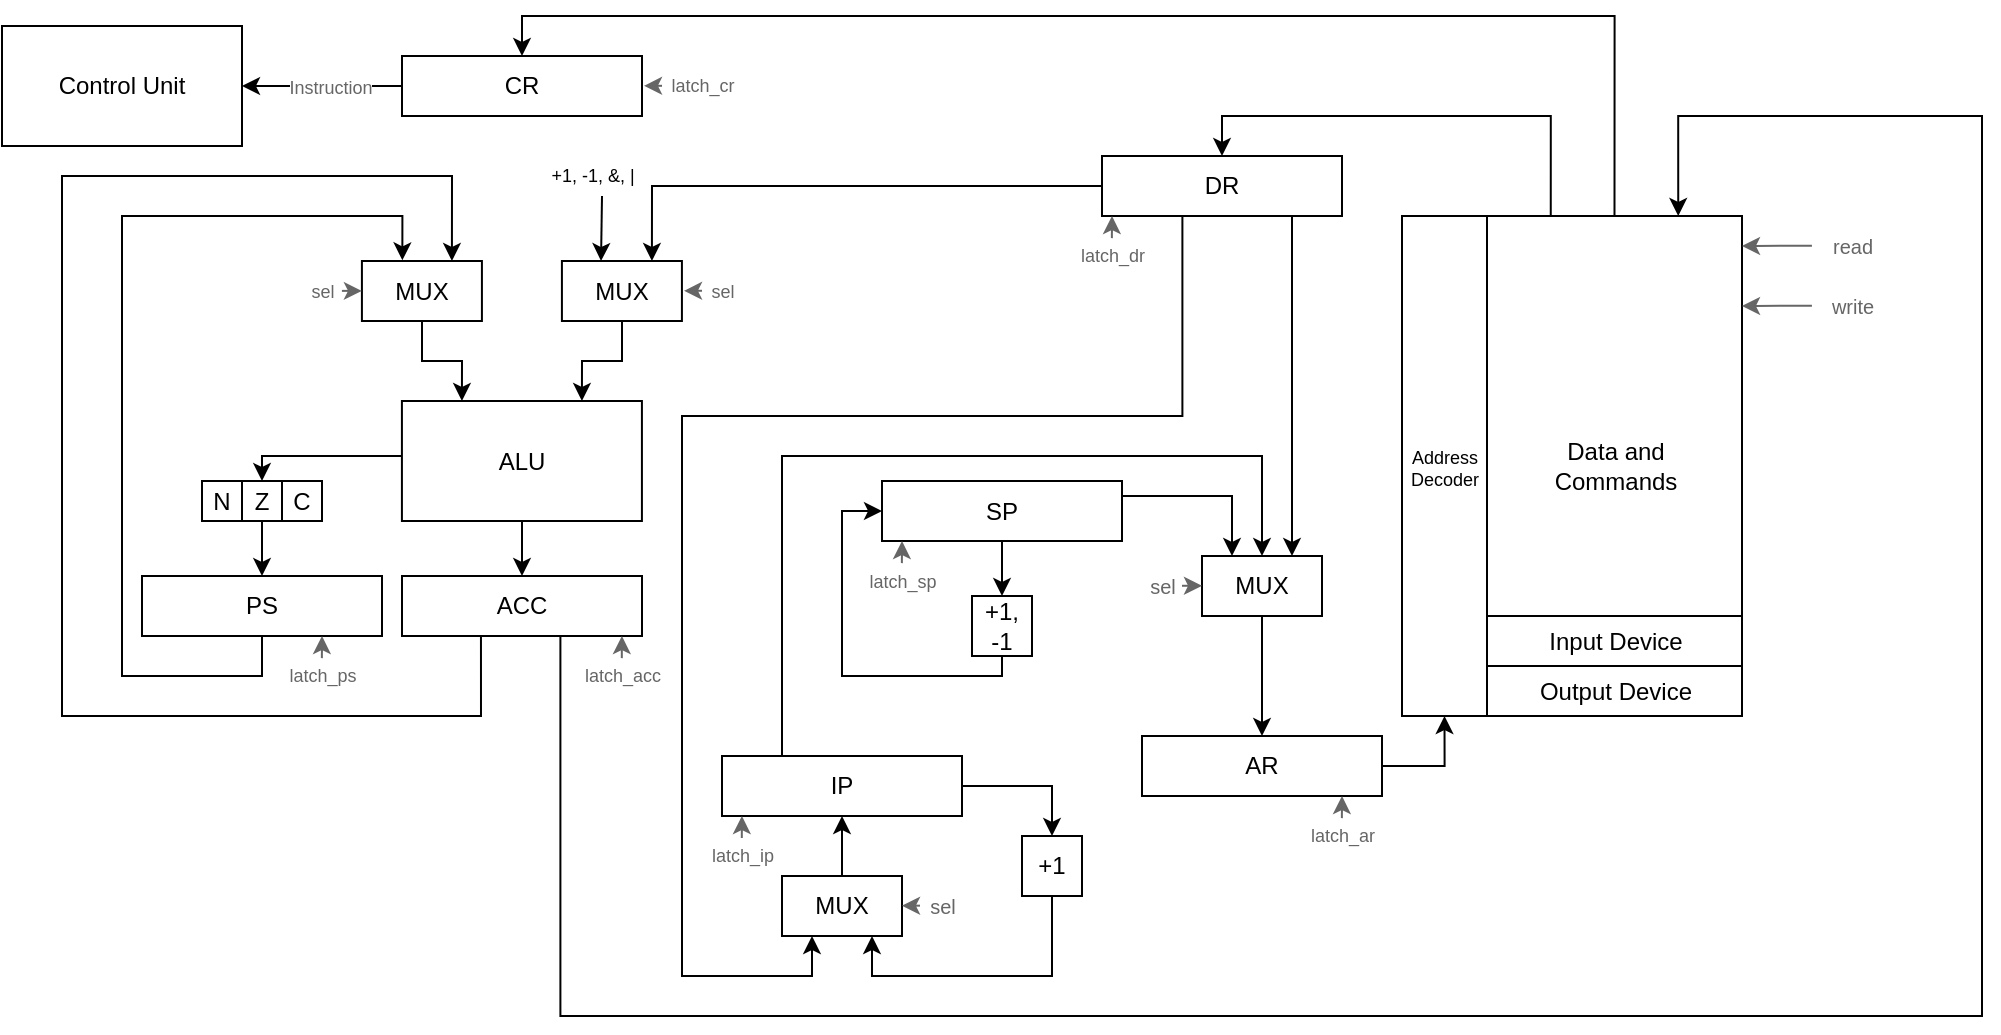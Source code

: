 <mxfile version="24.4.0" type="device">
  <diagram name="Page-1" id="nYb2lsMFF0q6Eh0Rql9e">
    <mxGraphModel dx="1838" dy="1069" grid="1" gridSize="10" guides="1" tooltips="1" connect="1" arrows="1" fold="1" page="1" pageScale="1" pageWidth="850" pageHeight="1100" math="0" shadow="0">
      <root>
        <mxCell id="0" />
        <mxCell id="1" parent="0" />
        <mxCell id="Y8FchGNcaJMsuCtOPCrg-1" value="" style="group" parent="1" vertex="1" connectable="0">
          <mxGeometry x="710" y="140" width="170" height="250" as="geometry" />
        </mxCell>
        <mxCell id="Y8FchGNcaJMsuCtOPCrg-2" value="Data and&lt;div&gt;Commands&lt;/div&gt;" style="rounded=0;whiteSpace=wrap;html=1;" parent="Y8FchGNcaJMsuCtOPCrg-1" vertex="1">
          <mxGeometry x="42.5" width="127.5" height="250" as="geometry" />
        </mxCell>
        <mxCell id="Y8FchGNcaJMsuCtOPCrg-3" value="Output Device" style="rounded=0;whiteSpace=wrap;html=1;" parent="Y8FchGNcaJMsuCtOPCrg-1" vertex="1">
          <mxGeometry x="42.5" y="225" width="127.5" height="25" as="geometry" />
        </mxCell>
        <mxCell id="Y8FchGNcaJMsuCtOPCrg-4" value="Input Device" style="rounded=0;whiteSpace=wrap;html=1;" parent="Y8FchGNcaJMsuCtOPCrg-1" vertex="1">
          <mxGeometry x="42.5" y="200" width="127.5" height="25" as="geometry" />
        </mxCell>
        <mxCell id="rDXczYrMf-45ugnLOg3N-38" value="&lt;font style=&quot;font-size: 9px;&quot;&gt;Address&lt;/font&gt;&lt;div style=&quot;font-size: 9px;&quot;&gt;&lt;font style=&quot;font-size: 9px;&quot;&gt;Decoder&lt;/font&gt;&lt;/div&gt;" style="rounded=0;whiteSpace=wrap;html=1;" parent="Y8FchGNcaJMsuCtOPCrg-1" vertex="1">
          <mxGeometry width="42.5" height="250" as="geometry" />
        </mxCell>
        <mxCell id="Y8FchGNcaJMsuCtOPCrg-8" value="" style="group" parent="1" vertex="1" connectable="0">
          <mxGeometry x="880" y="140" width="80" height="30" as="geometry" />
        </mxCell>
        <mxCell id="Y8FchGNcaJMsuCtOPCrg-9" value="" style="endArrow=classic;html=1;rounded=0;strokeColor=#666666;exitX=-0.001;exitY=0.495;exitDx=0;exitDy=0;exitPerimeter=0;" parent="Y8FchGNcaJMsuCtOPCrg-8" source="Y8FchGNcaJMsuCtOPCrg-10" edge="1">
          <mxGeometry width="50" height="50" relative="1" as="geometry">
            <mxPoint y="-10" as="sourcePoint" />
            <mxPoint y="15" as="targetPoint" />
          </mxGeometry>
        </mxCell>
        <mxCell id="Y8FchGNcaJMsuCtOPCrg-10" value="&lt;font style=&quot;font-size: 10px;&quot;&gt;read&lt;/font&gt;" style="text;html=1;align=center;verticalAlign=middle;resizable=0;points=[];autosize=1;strokeColor=none;fillColor=none;fontColor=#666666;" parent="Y8FchGNcaJMsuCtOPCrg-8" vertex="1">
          <mxGeometry x="35" width="40" height="30" as="geometry" />
        </mxCell>
        <mxCell id="Y8FchGNcaJMsuCtOPCrg-11" value="" style="endArrow=classic;html=1;rounded=0;strokeColor=#666666;exitX=-0.001;exitY=0.495;exitDx=0;exitDy=0;exitPerimeter=0;" parent="1" source="Y8FchGNcaJMsuCtOPCrg-12" edge="1">
          <mxGeometry width="50" height="50" relative="1" as="geometry">
            <mxPoint x="880" y="160" as="sourcePoint" />
            <mxPoint x="880" y="185" as="targetPoint" />
          </mxGeometry>
        </mxCell>
        <mxCell id="Y8FchGNcaJMsuCtOPCrg-12" value="&lt;font style=&quot;font-size: 10px;&quot;&gt;write&lt;/font&gt;" style="text;html=1;align=center;verticalAlign=middle;resizable=0;points=[];autosize=1;strokeColor=none;fillColor=none;fontColor=#666666;" parent="1" vertex="1">
          <mxGeometry x="915" y="170" width="40" height="30" as="geometry" />
        </mxCell>
        <mxCell id="rDXczYrMf-45ugnLOg3N-49" style="edgeStyle=orthogonalEdgeStyle;rounded=0;orthogonalLoop=1;jettySize=auto;html=1;entryX=0.25;entryY=0;entryDx=0;entryDy=0;exitX=1;exitY=0.5;exitDx=0;exitDy=0;" parent="1" source="Y8FchGNcaJMsuCtOPCrg-30" target="rDXczYrMf-45ugnLOg3N-47" edge="1">
          <mxGeometry relative="1" as="geometry">
            <mxPoint x="580" y="390" as="targetPoint" />
            <Array as="points">
              <mxPoint x="570" y="280" />
              <mxPoint x="625" y="280" />
            </Array>
          </mxGeometry>
        </mxCell>
        <mxCell id="rDXczYrMf-45ugnLOg3N-55" style="edgeStyle=orthogonalEdgeStyle;rounded=0;orthogonalLoop=1;jettySize=auto;html=1;" parent="1" source="Y8FchGNcaJMsuCtOPCrg-30" target="rDXczYrMf-45ugnLOg3N-56" edge="1">
          <mxGeometry relative="1" as="geometry">
            <mxPoint x="490" y="400" as="targetPoint" />
          </mxGeometry>
        </mxCell>
        <mxCell id="Y8FchGNcaJMsuCtOPCrg-30" value="SP" style="rounded=0;whiteSpace=wrap;html=1;" parent="1" vertex="1">
          <mxGeometry x="450" y="272.5" width="120" height="30" as="geometry" />
        </mxCell>
        <mxCell id="rDXczYrMf-45ugnLOg3N-37" style="edgeStyle=orthogonalEdgeStyle;rounded=0;orthogonalLoop=1;jettySize=auto;html=1;exitX=1;exitY=0.5;exitDx=0;exitDy=0;entryX=0.5;entryY=1;entryDx=0;entryDy=0;" parent="1" source="Y8FchGNcaJMsuCtOPCrg-31" target="rDXczYrMf-45ugnLOg3N-38" edge="1">
          <mxGeometry relative="1" as="geometry">
            <mxPoint x="770" y="410" as="targetPoint" />
            <Array as="points">
              <mxPoint x="731" y="415" />
            </Array>
          </mxGeometry>
        </mxCell>
        <mxCell id="Y8FchGNcaJMsuCtOPCrg-31" value="AR" style="rounded=0;whiteSpace=wrap;html=1;" parent="1" vertex="1">
          <mxGeometry x="580" y="400" width="120" height="30" as="geometry" />
        </mxCell>
        <mxCell id="rDXczYrMf-45ugnLOg3N-25" style="edgeStyle=orthogonalEdgeStyle;rounded=0;orthogonalLoop=1;jettySize=auto;html=1;exitX=0.25;exitY=0;exitDx=0;exitDy=0;entryX=0.5;entryY=0;entryDx=0;entryDy=0;" parent="1" source="Y8FchGNcaJMsuCtOPCrg-32" target="rDXczYrMf-45ugnLOg3N-47" edge="1">
          <mxGeometry relative="1" as="geometry">
            <mxPoint x="460" y="530" as="sourcePoint" />
            <mxPoint x="630" y="390" as="targetPoint" />
            <Array as="points">
              <mxPoint x="400" y="260" />
              <mxPoint x="640" y="260" />
            </Array>
          </mxGeometry>
        </mxCell>
        <mxCell id="rDXczYrMf-45ugnLOg3N-33" style="edgeStyle=orthogonalEdgeStyle;rounded=0;orthogonalLoop=1;jettySize=auto;html=1;exitX=1;exitY=0.5;exitDx=0;exitDy=0;entryX=0.5;entryY=0;entryDx=0;entryDy=0;" parent="1" source="Y8FchGNcaJMsuCtOPCrg-32" target="rDXczYrMf-45ugnLOg3N-34" edge="1">
          <mxGeometry relative="1" as="geometry">
            <mxPoint x="530" y="530" as="targetPoint" />
            <mxPoint x="470" y="545" as="sourcePoint" />
            <Array as="points">
              <mxPoint x="535" y="425" />
            </Array>
          </mxGeometry>
        </mxCell>
        <mxCell id="Y8FchGNcaJMsuCtOPCrg-32" value="IP" style="rounded=0;whiteSpace=wrap;html=1;" parent="1" vertex="1">
          <mxGeometry x="370" y="410" width="120" height="30" as="geometry" />
        </mxCell>
        <mxCell id="rDXczYrMf-45ugnLOg3N-1" style="edgeStyle=orthogonalEdgeStyle;rounded=0;orthogonalLoop=1;jettySize=auto;html=1;entryX=0.75;entryY=0;entryDx=0;entryDy=0;exitX=0.66;exitY=1;exitDx=0;exitDy=0;exitPerimeter=0;" parent="1" source="Y8FchGNcaJMsuCtOPCrg-33" target="Y8FchGNcaJMsuCtOPCrg-2" edge="1">
          <mxGeometry relative="1" as="geometry">
            <mxPoint x="280" y="360" as="sourcePoint" />
            <mxPoint x="920" y="100" as="targetPoint" />
            <Array as="points">
              <mxPoint x="289" y="540" />
              <mxPoint x="1000" y="540" />
              <mxPoint x="1000" y="90" />
              <mxPoint x="848" y="90" />
            </Array>
          </mxGeometry>
        </mxCell>
        <mxCell id="rDXczYrMf-45ugnLOg3N-22" style="edgeStyle=orthogonalEdgeStyle;rounded=0;orthogonalLoop=1;jettySize=auto;html=1;entryX=0.75;entryY=0;entryDx=0;entryDy=0;exitX=0;exitY=0.5;exitDx=0;exitDy=0;" parent="1" source="Y8FchGNcaJMsuCtOPCrg-35" target="Y8FchGNcaJMsuCtOPCrg-21" edge="1">
          <mxGeometry relative="1" as="geometry">
            <mxPoint x="560" y="240" as="sourcePoint" />
            <mxPoint x="310" y="160" as="targetPoint" />
            <Array as="points">
              <mxPoint x="335" y="125" />
            </Array>
          </mxGeometry>
        </mxCell>
        <mxCell id="rDXczYrMf-45ugnLOg3N-23" style="edgeStyle=orthogonalEdgeStyle;rounded=0;orthogonalLoop=1;jettySize=auto;html=1;entryX=0.25;entryY=1;entryDx=0;entryDy=0;exitX=0.335;exitY=1.003;exitDx=0;exitDy=0;exitPerimeter=0;" parent="1" source="Y8FchGNcaJMsuCtOPCrg-35" target="rDXczYrMf-45ugnLOg3N-43" edge="1">
          <mxGeometry relative="1" as="geometry">
            <mxPoint x="620" y="200" as="sourcePoint" />
            <mxPoint x="370" y="580" as="targetPoint" />
            <Array as="points">
              <mxPoint x="600" y="240" />
              <mxPoint x="350" y="240" />
              <mxPoint x="350" y="520" />
              <mxPoint x="415" y="520" />
            </Array>
          </mxGeometry>
        </mxCell>
        <mxCell id="rDXczYrMf-45ugnLOg3N-31" style="edgeStyle=orthogonalEdgeStyle;rounded=0;orthogonalLoop=1;jettySize=auto;html=1;entryX=0.75;entryY=0;entryDx=0;entryDy=0;exitX=0.666;exitY=0.999;exitDx=0;exitDy=0;exitPerimeter=0;" parent="1" source="Y8FchGNcaJMsuCtOPCrg-35" target="rDXczYrMf-45ugnLOg3N-47" edge="1">
          <mxGeometry relative="1" as="geometry">
            <mxPoint x="640" y="190" as="sourcePoint" />
            <mxPoint x="670" y="400" as="targetPoint" />
            <Array as="points">
              <mxPoint x="655" y="140" />
            </Array>
          </mxGeometry>
        </mxCell>
        <mxCell id="rDXczYrMf-45ugnLOg3N-36" style="edgeStyle=orthogonalEdgeStyle;rounded=0;orthogonalLoop=1;jettySize=auto;html=1;exitX=0;exitY=0.5;exitDx=0;exitDy=0;entryX=1;entryY=0.5;entryDx=0;entryDy=0;" parent="1" source="Y8FchGNcaJMsuCtOPCrg-36" target="HeVenm5gbnme-J6k1tDN-1" edge="1">
          <mxGeometry relative="1" as="geometry">
            <Array as="points" />
            <mxPoint x="120" y="75" as="targetPoint" />
          </mxGeometry>
        </mxCell>
        <mxCell id="rDXczYrMf-45ugnLOg3N-59" value="&lt;font style=&quot;font-size: 9px;&quot;&gt;Instruction&lt;/font&gt;" style="edgeLabel;html=1;align=center;verticalAlign=middle;resizable=0;points=[];fontColor=#666666;" parent="rDXczYrMf-45ugnLOg3N-36" vertex="1" connectable="0">
          <mxGeometry x="-0.1" relative="1" as="geometry">
            <mxPoint as="offset" />
          </mxGeometry>
        </mxCell>
        <mxCell id="Y8FchGNcaJMsuCtOPCrg-36" value="CR" style="rounded=0;whiteSpace=wrap;html=1;" parent="1" vertex="1">
          <mxGeometry x="210" y="60" width="120" height="30" as="geometry" />
        </mxCell>
        <mxCell id="Y8FchGNcaJMsuCtOPCrg-16" style="edgeStyle=orthogonalEdgeStyle;rounded=0;orthogonalLoop=1;jettySize=auto;html=1;entryX=0.5;entryY=0;entryDx=0;entryDy=0;fillColor=#dae8fc;strokeColor=#000000;" parent="1" source="Y8FchGNcaJMsuCtOPCrg-17" target="Y8FchGNcaJMsuCtOPCrg-24" edge="1">
          <mxGeometry relative="1" as="geometry">
            <Array as="points">
              <mxPoint x="140" y="260" />
            </Array>
          </mxGeometry>
        </mxCell>
        <mxCell id="Y8FchGNcaJMsuCtOPCrg-17" value="ALU" style="rounded=0;whiteSpace=wrap;html=1;" parent="1" vertex="1">
          <mxGeometry x="209.96" y="232.5" width="120" height="60" as="geometry" />
        </mxCell>
        <mxCell id="Y8FchGNcaJMsuCtOPCrg-18" style="edgeStyle=orthogonalEdgeStyle;rounded=0;orthogonalLoop=1;jettySize=auto;html=1;entryX=0.25;entryY=0;entryDx=0;entryDy=0;" parent="1" source="Y8FchGNcaJMsuCtOPCrg-19" target="Y8FchGNcaJMsuCtOPCrg-17" edge="1">
          <mxGeometry relative="1" as="geometry" />
        </mxCell>
        <mxCell id="Y8FchGNcaJMsuCtOPCrg-19" value="MUX" style="rounded=0;whiteSpace=wrap;html=1;" parent="1" vertex="1">
          <mxGeometry x="189.96" y="162.5" width="60" height="30" as="geometry" />
        </mxCell>
        <mxCell id="Y8FchGNcaJMsuCtOPCrg-20" style="edgeStyle=orthogonalEdgeStyle;rounded=0;orthogonalLoop=1;jettySize=auto;html=1;entryX=0.75;entryY=0;entryDx=0;entryDy=0;" parent="1" source="Y8FchGNcaJMsuCtOPCrg-21" target="Y8FchGNcaJMsuCtOPCrg-17" edge="1">
          <mxGeometry relative="1" as="geometry" />
        </mxCell>
        <mxCell id="Y8FchGNcaJMsuCtOPCrg-21" value="MUX" style="rounded=0;whiteSpace=wrap;html=1;" parent="1" vertex="1">
          <mxGeometry x="289.96" y="162.5" width="60" height="30" as="geometry" />
        </mxCell>
        <mxCell id="Y8FchGNcaJMsuCtOPCrg-22" value="" style="group" parent="1" vertex="1" connectable="0">
          <mxGeometry x="110" y="272.5" width="60" height="20" as="geometry" />
        </mxCell>
        <mxCell id="Y8FchGNcaJMsuCtOPCrg-23" value="N" style="rounded=0;whiteSpace=wrap;html=1;" parent="Y8FchGNcaJMsuCtOPCrg-22" vertex="1">
          <mxGeometry width="20" height="20" as="geometry" />
        </mxCell>
        <mxCell id="Y8FchGNcaJMsuCtOPCrg-24" value="Z" style="rounded=0;whiteSpace=wrap;html=1;" parent="Y8FchGNcaJMsuCtOPCrg-22" vertex="1">
          <mxGeometry x="20" width="20" height="20" as="geometry" />
        </mxCell>
        <mxCell id="Y8FchGNcaJMsuCtOPCrg-25" value="C" style="rounded=0;whiteSpace=wrap;html=1;" parent="Y8FchGNcaJMsuCtOPCrg-22" vertex="1">
          <mxGeometry x="40" width="20" height="20" as="geometry" />
        </mxCell>
        <mxCell id="Y8FchGNcaJMsuCtOPCrg-26" value="" style="endArrow=classic;html=1;rounded=0;strokeColor=#666666;exitX=0;exitY=0.502;exitDx=0;exitDy=0;exitPerimeter=0;entryX=1.006;entryY=0.156;entryDx=0;entryDy=0;entryPerimeter=0;" parent="1" edge="1">
          <mxGeometry width="50" height="50" relative="1" as="geometry">
            <mxPoint x="360" y="177.39" as="sourcePoint" />
            <mxPoint x="351" y="177.39" as="targetPoint" />
          </mxGeometry>
        </mxCell>
        <mxCell id="Y8FchGNcaJMsuCtOPCrg-27" value="" style="endArrow=classic;html=1;rounded=0;strokeColor=#666666;" parent="1" edge="1">
          <mxGeometry width="50" height="50" relative="1" as="geometry">
            <mxPoint x="179.96" y="177.44" as="sourcePoint" />
            <mxPoint x="189.96" y="177.44" as="targetPoint" />
          </mxGeometry>
        </mxCell>
        <mxCell id="Y8FchGNcaJMsuCtOPCrg-28" value="&lt;font style=&quot;font-size: 9px;&quot;&gt;sel&lt;/font&gt;" style="text;html=1;align=center;verticalAlign=middle;resizable=0;points=[];autosize=1;strokeColor=none;fillColor=none;fontColor=#666666;fontSize=9;" parent="1" vertex="1">
          <mxGeometry x="149.96" y="167.5" width="40" height="20" as="geometry" />
        </mxCell>
        <mxCell id="Y8FchGNcaJMsuCtOPCrg-29" value="&lt;font style=&quot;font-size: 9px;&quot;&gt;sel&lt;/font&gt;" style="text;html=1;align=center;verticalAlign=middle;resizable=0;points=[];autosize=1;strokeColor=none;fillColor=none;fontColor=#666666;fontSize=9;" parent="1" vertex="1">
          <mxGeometry x="349.96" y="167.5" width="40" height="20" as="geometry" />
        </mxCell>
        <mxCell id="Y8FchGNcaJMsuCtOPCrg-33" value="ACC" style="rounded=0;whiteSpace=wrap;html=1;" parent="1" vertex="1">
          <mxGeometry x="210" y="320" width="120" height="30" as="geometry" />
        </mxCell>
        <mxCell id="Y8FchGNcaJMsuCtOPCrg-39" style="edgeStyle=orthogonalEdgeStyle;rounded=0;orthogonalLoop=1;jettySize=auto;html=1;entryX=0.5;entryY=0;entryDx=0;entryDy=0;" parent="1" source="Y8FchGNcaJMsuCtOPCrg-17" target="Y8FchGNcaJMsuCtOPCrg-33" edge="1">
          <mxGeometry relative="1" as="geometry" />
        </mxCell>
        <mxCell id="rDXczYrMf-45ugnLOg3N-3" style="edgeStyle=orthogonalEdgeStyle;rounded=0;orthogonalLoop=1;jettySize=auto;html=1;exitX=0.329;exitY=0.998;exitDx=0;exitDy=0;entryX=0.75;entryY=0;entryDx=0;entryDy=0;exitPerimeter=0;" parent="1" source="Y8FchGNcaJMsuCtOPCrg-33" target="Y8FchGNcaJMsuCtOPCrg-19" edge="1">
          <mxGeometry relative="1" as="geometry">
            <mxPoint x="350" y="330" as="sourcePoint" />
            <mxPoint x="340" y="160" as="targetPoint" />
            <Array as="points">
              <mxPoint x="250" y="390" />
              <mxPoint x="40" y="390" />
              <mxPoint x="40" y="120" />
              <mxPoint x="235" y="120" />
            </Array>
          </mxGeometry>
        </mxCell>
        <mxCell id="Y8FchGNcaJMsuCtOPCrg-34" value="PS" style="rounded=0;whiteSpace=wrap;html=1;" parent="1" vertex="1">
          <mxGeometry x="80" y="320" width="120" height="30" as="geometry" />
        </mxCell>
        <mxCell id="Y8FchGNcaJMsuCtOPCrg-40" style="edgeStyle=orthogonalEdgeStyle;rounded=0;orthogonalLoop=1;jettySize=auto;html=1;entryX=0.5;entryY=0;entryDx=0;entryDy=0;" parent="1" source="Y8FchGNcaJMsuCtOPCrg-24" target="Y8FchGNcaJMsuCtOPCrg-34" edge="1">
          <mxGeometry relative="1" as="geometry" />
        </mxCell>
        <mxCell id="rDXczYrMf-45ugnLOg3N-15" style="edgeStyle=orthogonalEdgeStyle;rounded=0;orthogonalLoop=1;jettySize=auto;html=1;entryX=0.337;entryY=-0.011;entryDx=0;entryDy=0;entryPerimeter=0;" parent="1" source="Y8FchGNcaJMsuCtOPCrg-34" target="Y8FchGNcaJMsuCtOPCrg-19" edge="1">
          <mxGeometry relative="1" as="geometry">
            <mxPoint x="180" y="130" as="targetPoint" />
            <Array as="points">
              <mxPoint x="140" y="370" />
              <mxPoint x="70" y="370" />
              <mxPoint x="70" y="140" />
              <mxPoint x="210" y="140" />
            </Array>
          </mxGeometry>
        </mxCell>
        <mxCell id="rDXczYrMf-45ugnLOg3N-24" style="edgeStyle=orthogonalEdgeStyle;rounded=0;orthogonalLoop=1;jettySize=auto;html=1;exitX=0.25;exitY=0;exitDx=0;exitDy=0;entryX=0.5;entryY=0;entryDx=0;entryDy=0;" parent="1" source="Y8FchGNcaJMsuCtOPCrg-2" target="Y8FchGNcaJMsuCtOPCrg-35" edge="1">
          <mxGeometry relative="1" as="geometry">
            <mxPoint x="650" y="80" as="targetPoint" />
            <Array as="points">
              <mxPoint x="784" y="90" />
              <mxPoint x="620" y="90" />
            </Array>
          </mxGeometry>
        </mxCell>
        <mxCell id="rDXczYrMf-45ugnLOg3N-32" style="edgeStyle=orthogonalEdgeStyle;rounded=0;orthogonalLoop=1;jettySize=auto;html=1;entryX=0.5;entryY=0;entryDx=0;entryDy=0;exitX=0.5;exitY=0;exitDx=0;exitDy=0;" parent="1" source="Y8FchGNcaJMsuCtOPCrg-2" target="Y8FchGNcaJMsuCtOPCrg-36" edge="1">
          <mxGeometry relative="1" as="geometry">
            <Array as="points">
              <mxPoint x="816" y="40" />
              <mxPoint x="270" y="40" />
            </Array>
          </mxGeometry>
        </mxCell>
        <mxCell id="rDXczYrMf-45ugnLOg3N-35" style="edgeStyle=orthogonalEdgeStyle;rounded=0;orthogonalLoop=1;jettySize=auto;html=1;exitX=0.5;exitY=1;exitDx=0;exitDy=0;entryX=0.75;entryY=1;entryDx=0;entryDy=0;" parent="1" source="rDXczYrMf-45ugnLOg3N-34" target="rDXczYrMf-45ugnLOg3N-43" edge="1">
          <mxGeometry relative="1" as="geometry">
            <mxPoint x="590" y="580" as="sourcePoint" />
            <mxPoint x="420" y="580" as="targetPoint" />
            <Array as="points">
              <mxPoint x="535" y="520" />
              <mxPoint x="445" y="520" />
            </Array>
          </mxGeometry>
        </mxCell>
        <mxCell id="rDXczYrMf-45ugnLOg3N-34" value="+1" style="rounded=0;whiteSpace=wrap;html=1;" parent="1" vertex="1">
          <mxGeometry x="520" y="450" width="30" height="30" as="geometry" />
        </mxCell>
        <mxCell id="Y8FchGNcaJMsuCtOPCrg-35" value="DR" style="rounded=0;whiteSpace=wrap;html=1;" parent="1" vertex="1">
          <mxGeometry x="560" y="110" width="120" height="30" as="geometry" />
        </mxCell>
        <mxCell id="rDXczYrMf-45ugnLOg3N-44" style="edgeStyle=orthogonalEdgeStyle;rounded=0;orthogonalLoop=1;jettySize=auto;html=1;entryX=0.5;entryY=1;entryDx=0;entryDy=0;exitX=0.5;exitY=0;exitDx=0;exitDy=0;" parent="1" source="rDXczYrMf-45ugnLOg3N-43" target="Y8FchGNcaJMsuCtOPCrg-32" edge="1">
          <mxGeometry relative="1" as="geometry">
            <mxPoint x="490" y="500" as="sourcePoint" />
            <Array as="points">
              <mxPoint x="430" y="470" />
              <mxPoint x="430" y="470" />
            </Array>
          </mxGeometry>
        </mxCell>
        <mxCell id="rDXczYrMf-45ugnLOg3N-43" value="MUX" style="rounded=0;whiteSpace=wrap;html=1;" parent="1" vertex="1">
          <mxGeometry x="400" y="470" width="60" height="30" as="geometry" />
        </mxCell>
        <mxCell id="rDXczYrMf-45ugnLOg3N-48" style="edgeStyle=orthogonalEdgeStyle;rounded=0;orthogonalLoop=1;jettySize=auto;html=1;entryX=0.5;entryY=0;entryDx=0;entryDy=0;" parent="1" source="rDXczYrMf-45ugnLOg3N-47" target="Y8FchGNcaJMsuCtOPCrg-31" edge="1">
          <mxGeometry relative="1" as="geometry" />
        </mxCell>
        <mxCell id="rDXczYrMf-45ugnLOg3N-47" value="MUX" style="rounded=0;whiteSpace=wrap;html=1;" parent="1" vertex="1">
          <mxGeometry x="610" y="310" width="60" height="30" as="geometry" />
        </mxCell>
        <mxCell id="rDXczYrMf-45ugnLOg3N-53" value="" style="endArrow=classic;html=1;rounded=0;entryX=0.326;entryY=0;entryDx=0;entryDy=0;entryPerimeter=0;movable=1;resizable=1;rotatable=1;deletable=1;editable=1;locked=0;connectable=1;" parent="1" target="Y8FchGNcaJMsuCtOPCrg-21" edge="1">
          <mxGeometry width="50" height="50" relative="1" as="geometry">
            <mxPoint x="310" y="130" as="sourcePoint" />
            <mxPoint x="400" y="230" as="targetPoint" />
          </mxGeometry>
        </mxCell>
        <mxCell id="rDXczYrMf-45ugnLOg3N-54" value="+1, -1, &amp;amp;, |" style="text;html=1;align=center;verticalAlign=middle;resizable=0;points=[];autosize=1;strokeColor=none;fillColor=none;fontSize=9;" parent="1" vertex="1">
          <mxGeometry x="270" y="110" width="70" height="20" as="geometry" />
        </mxCell>
        <mxCell id="rDXczYrMf-45ugnLOg3N-57" style="edgeStyle=orthogonalEdgeStyle;rounded=0;orthogonalLoop=1;jettySize=auto;html=1;entryX=0;entryY=0.5;entryDx=0;entryDy=0;" parent="1" source="rDXczYrMf-45ugnLOg3N-56" target="Y8FchGNcaJMsuCtOPCrg-30" edge="1">
          <mxGeometry relative="1" as="geometry">
            <Array as="points">
              <mxPoint x="510" y="370" />
              <mxPoint x="430" y="370" />
              <mxPoint x="430" y="288" />
            </Array>
          </mxGeometry>
        </mxCell>
        <mxCell id="rDXczYrMf-45ugnLOg3N-56" value="+1, -1" style="rounded=0;whiteSpace=wrap;html=1;" parent="1" vertex="1">
          <mxGeometry x="495" y="330" width="30" height="30" as="geometry" />
        </mxCell>
        <mxCell id="rDXczYrMf-45ugnLOg3N-45" value="" style="endArrow=classic;html=1;rounded=0;strokeColor=#666666;exitX=0;exitY=0.502;exitDx=0;exitDy=0;exitPerimeter=0;entryX=1.006;entryY=0.156;entryDx=0;entryDy=0;entryPerimeter=0;" parent="1" edge="1">
          <mxGeometry width="50" height="50" relative="1" as="geometry">
            <mxPoint x="469" y="484.83" as="sourcePoint" />
            <mxPoint x="460" y="484.83" as="targetPoint" />
          </mxGeometry>
        </mxCell>
        <mxCell id="rDXczYrMf-45ugnLOg3N-46" value="&lt;font style=&quot;font-size: 10px;&quot;&gt;sel&lt;/font&gt;" style="text;html=1;align=center;verticalAlign=middle;resizable=0;points=[];autosize=1;strokeColor=none;fillColor=none;fontColor=#666666;" parent="1" vertex="1">
          <mxGeometry x="460" y="470" width="40" height="30" as="geometry" />
        </mxCell>
        <mxCell id="rDXczYrMf-45ugnLOg3N-61" value="" style="endArrow=classic;html=1;rounded=0;strokeColor=#666666;" parent="1" edge="1">
          <mxGeometry width="50" height="50" relative="1" as="geometry">
            <mxPoint x="600" y="324.89" as="sourcePoint" />
            <mxPoint x="610" y="324.89" as="targetPoint" />
          </mxGeometry>
        </mxCell>
        <mxCell id="rDXczYrMf-45ugnLOg3N-62" value="&lt;font style=&quot;font-size: 10px;&quot;&gt;sel&lt;/font&gt;" style="text;html=1;align=center;verticalAlign=middle;resizable=0;points=[];autosize=1;strokeColor=none;fillColor=none;fontColor=#666666;" parent="1" vertex="1">
          <mxGeometry x="570" y="310" width="40" height="30" as="geometry" />
        </mxCell>
        <mxCell id="rDXczYrMf-45ugnLOg3N-64" value="" style="endArrow=classic;html=1;rounded=0;strokeColor=#666666;exitX=0;exitY=0.502;exitDx=0;exitDy=0;exitPerimeter=0;entryX=1.006;entryY=0.156;entryDx=0;entryDy=0;entryPerimeter=0;" parent="1" edge="1">
          <mxGeometry width="50" height="50" relative="1" as="geometry">
            <mxPoint x="340" y="74.9" as="sourcePoint" />
            <mxPoint x="331" y="74.9" as="targetPoint" />
          </mxGeometry>
        </mxCell>
        <mxCell id="rDXczYrMf-45ugnLOg3N-66" value="&lt;font style=&quot;font-size: 9px;&quot;&gt;latch_cr&lt;/font&gt;" style="text;html=1;align=center;verticalAlign=middle;resizable=0;points=[];autosize=1;strokeColor=none;fillColor=none;fontColor=#666666;fontSize=9;" parent="1" vertex="1">
          <mxGeometry x="330" y="65" width="60" height="20" as="geometry" />
        </mxCell>
        <mxCell id="rDXczYrMf-45ugnLOg3N-68" value="&lt;font style=&quot;font-size: 9px;&quot;&gt;latch_ps&lt;/font&gt;" style="text;html=1;align=center;verticalAlign=middle;resizable=0;points=[];autosize=1;strokeColor=none;fillColor=none;fontColor=#666666;fontSize=9;" parent="1" vertex="1">
          <mxGeometry x="140" y="360" width="60" height="20" as="geometry" />
        </mxCell>
        <mxCell id="rDXczYrMf-45ugnLOg3N-69" value="" style="endArrow=classic;html=1;rounded=0;strokeColor=#666666;entryX=0.75;entryY=1;entryDx=0;entryDy=0;exitX=0.499;exitY=0.053;exitDx=0;exitDy=0;exitPerimeter=0;" parent="1" source="rDXczYrMf-45ugnLOg3N-68" target="Y8FchGNcaJMsuCtOPCrg-34" edge="1">
          <mxGeometry width="50" height="50" relative="1" as="geometry">
            <mxPoint x="220" y="380.107" as="sourcePoint" />
            <mxPoint x="210" y="360" as="targetPoint" />
          </mxGeometry>
        </mxCell>
        <mxCell id="rDXczYrMf-45ugnLOg3N-70" value="&lt;font style=&quot;font-size: 9px;&quot;&gt;latch_acc&lt;/font&gt;" style="text;html=1;align=center;verticalAlign=middle;resizable=0;points=[];autosize=1;strokeColor=none;fillColor=none;fontColor=#666666;fontSize=9;" parent="1" vertex="1">
          <mxGeometry x="289.96" y="360" width="60" height="20" as="geometry" />
        </mxCell>
        <mxCell id="rDXczYrMf-45ugnLOg3N-71" value="" style="endArrow=classic;html=1;rounded=0;strokeColor=#666666;entryX=0.75;entryY=1;entryDx=0;entryDy=0;exitX=0.499;exitY=0.053;exitDx=0;exitDy=0;exitPerimeter=0;" parent="1" source="rDXczYrMf-45ugnLOg3N-70" edge="1">
          <mxGeometry width="50" height="50" relative="1" as="geometry">
            <mxPoint x="369.96" y="380.107" as="sourcePoint" />
            <mxPoint x="319.96" y="350" as="targetPoint" />
          </mxGeometry>
        </mxCell>
        <mxCell id="rDXczYrMf-45ugnLOg3N-72" value="&lt;font style=&quot;font-size: 9px;&quot;&gt;latch_dr&lt;/font&gt;" style="text;html=1;align=center;verticalAlign=middle;resizable=0;points=[];autosize=1;strokeColor=none;fillColor=none;fontColor=#666666;fontSize=9;" parent="1" vertex="1">
          <mxGeometry x="535" y="150" width="60" height="20" as="geometry" />
        </mxCell>
        <mxCell id="rDXczYrMf-45ugnLOg3N-73" value="" style="endArrow=classic;html=1;rounded=0;strokeColor=#666666;entryX=0.75;entryY=1;entryDx=0;entryDy=0;exitX=0.499;exitY=0.053;exitDx=0;exitDy=0;exitPerimeter=0;" parent="1" source="rDXczYrMf-45ugnLOg3N-72" edge="1">
          <mxGeometry width="50" height="50" relative="1" as="geometry">
            <mxPoint x="615" y="170.107" as="sourcePoint" />
            <mxPoint x="565" y="140" as="targetPoint" />
          </mxGeometry>
        </mxCell>
        <mxCell id="rDXczYrMf-45ugnLOg3N-74" value="&lt;font style=&quot;font-size: 9px;&quot;&gt;latch_sp&lt;/font&gt;" style="text;html=1;align=center;verticalAlign=middle;resizable=0;points=[];autosize=1;strokeColor=none;fillColor=none;fontColor=#666666;fontSize=9;" parent="1" vertex="1">
          <mxGeometry x="430" y="312.5" width="60" height="20" as="geometry" />
        </mxCell>
        <mxCell id="rDXczYrMf-45ugnLOg3N-75" value="" style="endArrow=classic;html=1;rounded=0;strokeColor=#666666;entryX=0.75;entryY=1;entryDx=0;entryDy=0;exitX=0.499;exitY=0.053;exitDx=0;exitDy=0;exitPerimeter=0;" parent="1" source="rDXczYrMf-45ugnLOg3N-74" edge="1">
          <mxGeometry width="50" height="50" relative="1" as="geometry">
            <mxPoint x="510" y="332.607" as="sourcePoint" />
            <mxPoint x="460" y="302.5" as="targetPoint" />
          </mxGeometry>
        </mxCell>
        <mxCell id="rDXczYrMf-45ugnLOg3N-76" value="&lt;font style=&quot;font-size: 9px;&quot;&gt;latch_ip&lt;/font&gt;" style="text;html=1;align=center;verticalAlign=middle;resizable=0;points=[];autosize=1;strokeColor=none;fillColor=none;fontColor=#666666;fontSize=9;" parent="1" vertex="1">
          <mxGeometry x="354.96" y="450" width="50" height="20" as="geometry" />
        </mxCell>
        <mxCell id="rDXczYrMf-45ugnLOg3N-77" value="" style="endArrow=classic;html=1;rounded=0;strokeColor=#666666;entryX=0.75;entryY=1;entryDx=0;entryDy=0;exitX=0.499;exitY=0.053;exitDx=0;exitDy=0;exitPerimeter=0;" parent="1" source="rDXczYrMf-45ugnLOg3N-76" edge="1">
          <mxGeometry width="50" height="50" relative="1" as="geometry">
            <mxPoint x="429.96" y="470.107" as="sourcePoint" />
            <mxPoint x="379.96" y="440" as="targetPoint" />
          </mxGeometry>
        </mxCell>
        <mxCell id="rDXczYrMf-45ugnLOg3N-78" value="&lt;font style=&quot;font-size: 9px;&quot;&gt;latch_ar&lt;/font&gt;" style="text;html=1;align=center;verticalAlign=middle;resizable=0;points=[];autosize=1;strokeColor=none;fillColor=none;fontColor=#666666;fontSize=9;" parent="1" vertex="1">
          <mxGeometry x="650" y="440" width="60" height="20" as="geometry" />
        </mxCell>
        <mxCell id="rDXczYrMf-45ugnLOg3N-79" value="" style="endArrow=classic;html=1;rounded=0;strokeColor=#666666;entryX=0.75;entryY=1;entryDx=0;entryDy=0;exitX=0.499;exitY=0.053;exitDx=0;exitDy=0;exitPerimeter=0;" parent="1" source="rDXczYrMf-45ugnLOg3N-78" edge="1">
          <mxGeometry width="50" height="50" relative="1" as="geometry">
            <mxPoint x="730" y="460.107" as="sourcePoint" />
            <mxPoint x="680" y="430" as="targetPoint" />
          </mxGeometry>
        </mxCell>
        <mxCell id="HeVenm5gbnme-J6k1tDN-1" value="Control Unit" style="rounded=0;whiteSpace=wrap;html=1;" vertex="1" parent="1">
          <mxGeometry x="10" y="45" width="120" height="60" as="geometry" />
        </mxCell>
      </root>
    </mxGraphModel>
  </diagram>
</mxfile>
